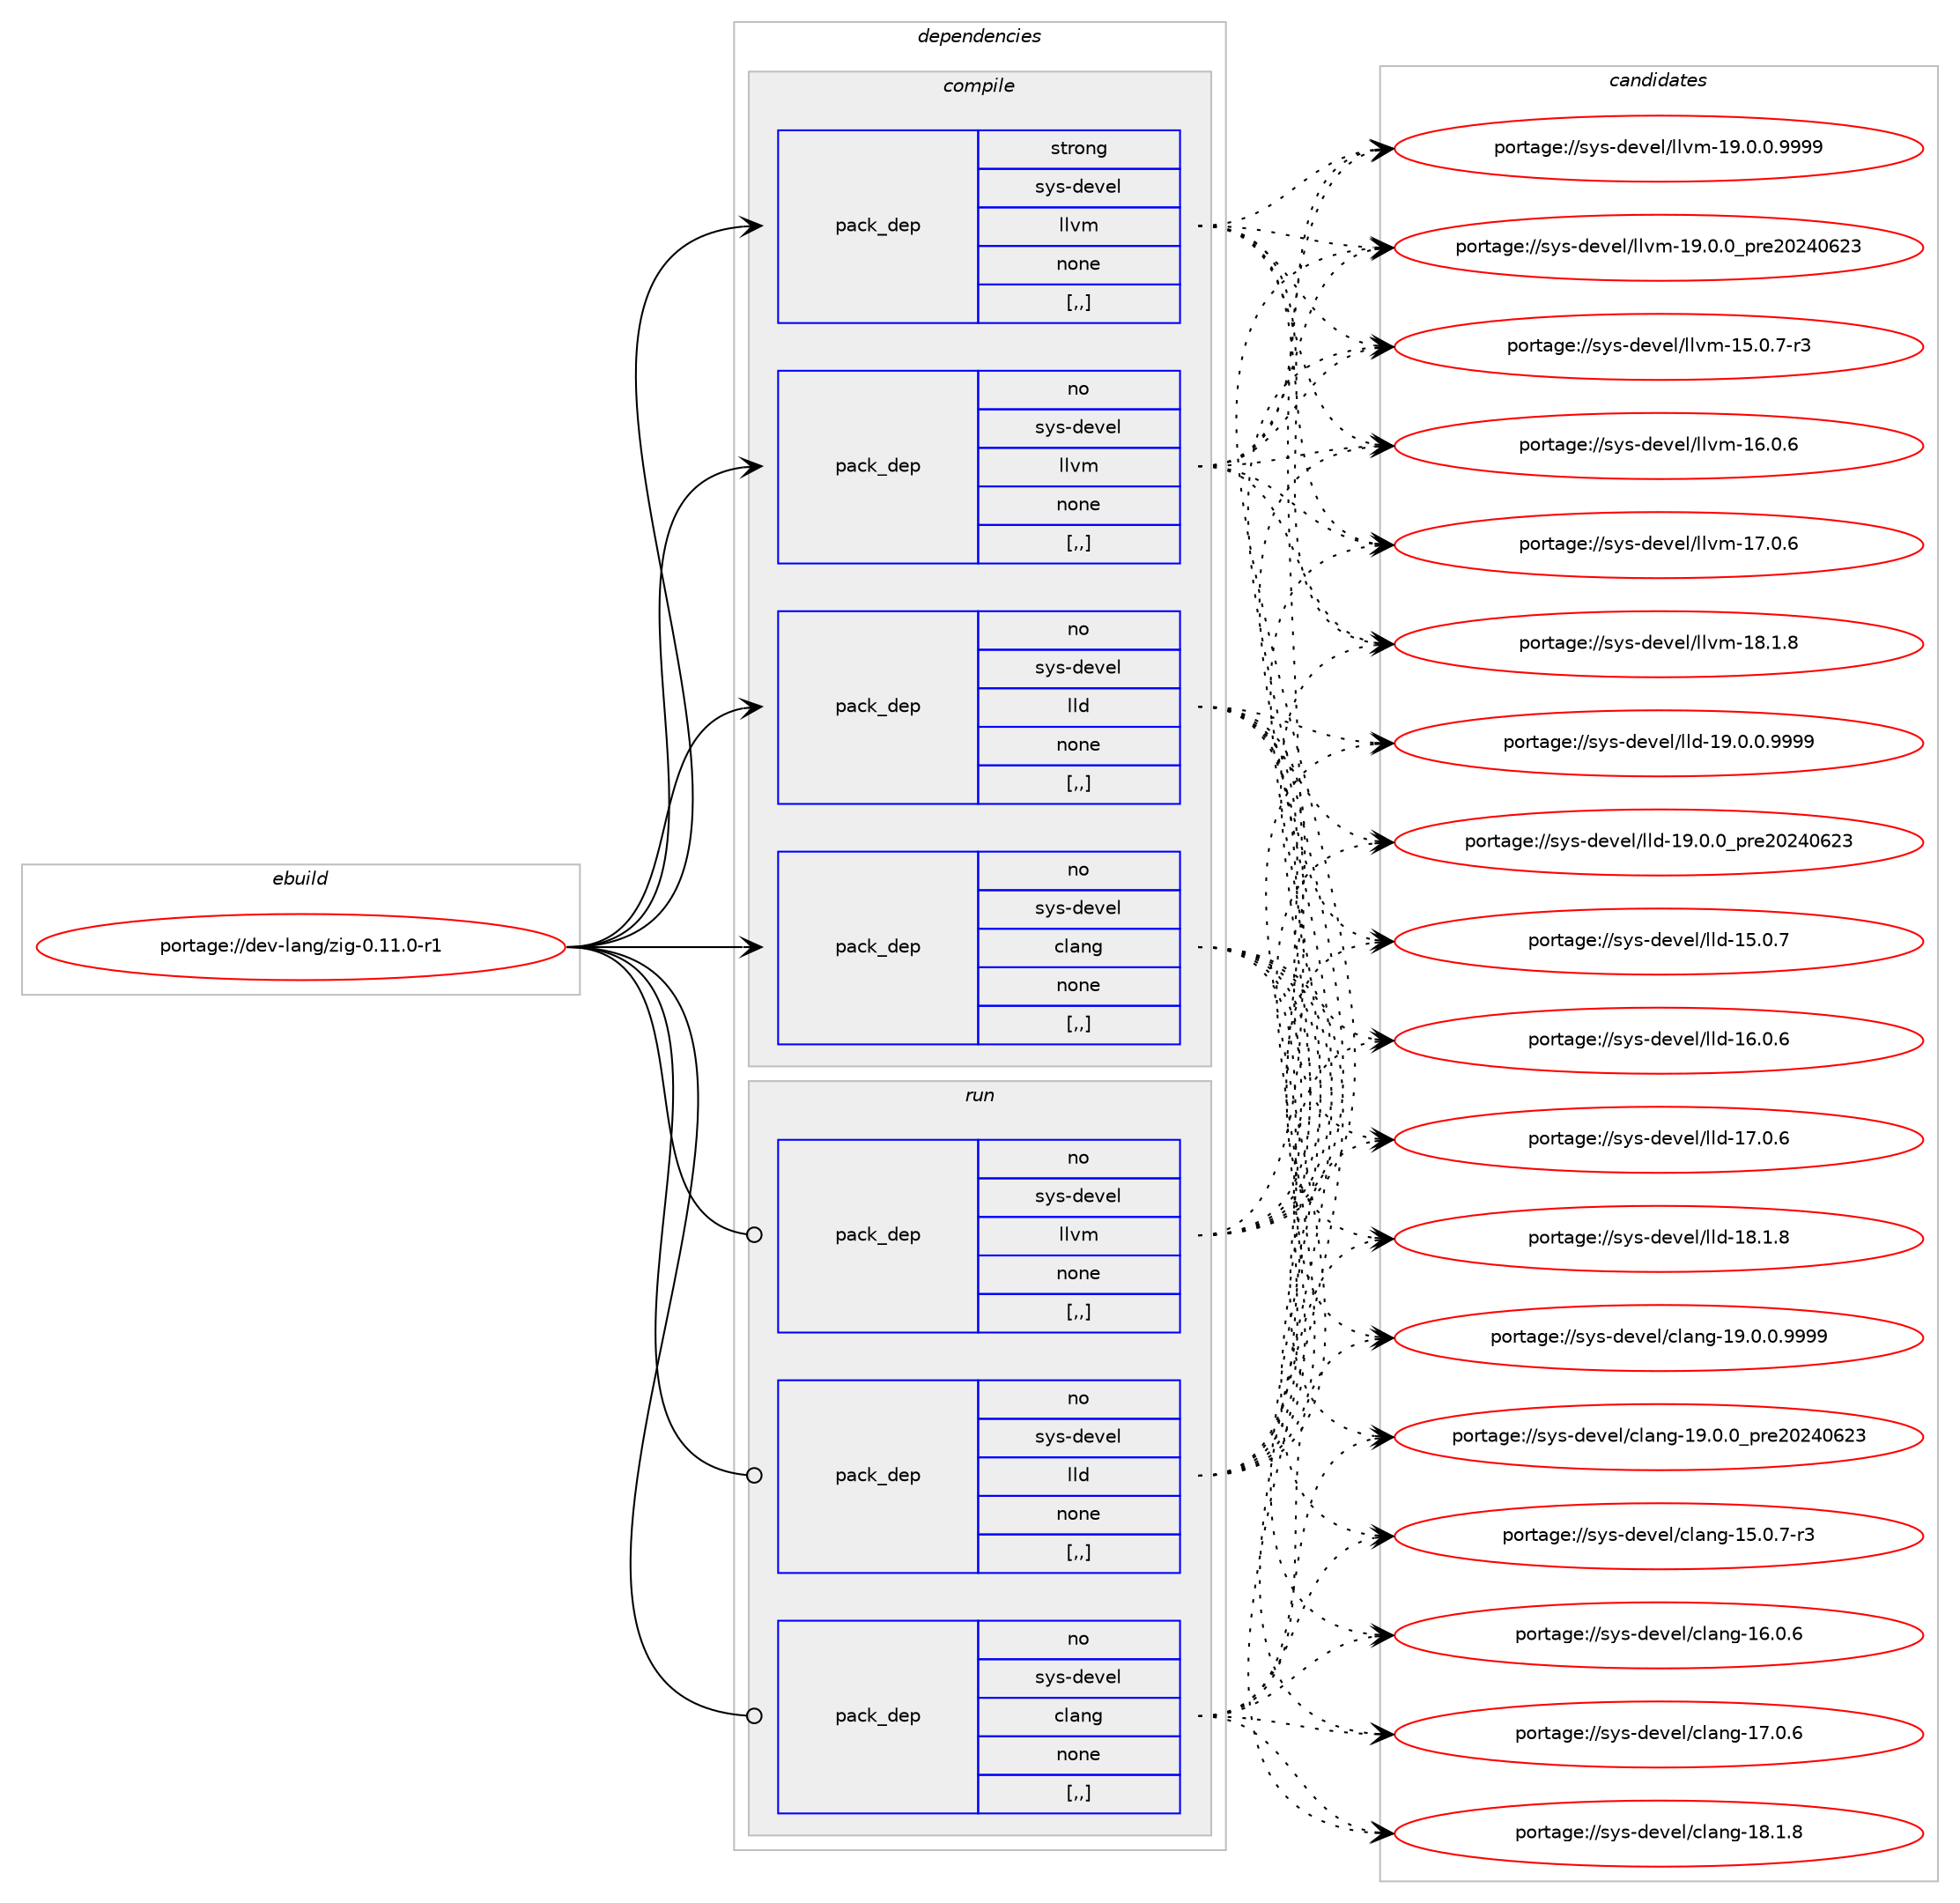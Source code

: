digraph prolog {

# *************
# Graph options
# *************

newrank=true;
concentrate=true;
compound=true;
graph [rankdir=LR,fontname=Helvetica,fontsize=10,ranksep=1.5];#, ranksep=2.5, nodesep=0.2];
edge  [arrowhead=vee];
node  [fontname=Helvetica,fontsize=10];

# **********
# The ebuild
# **********

subgraph cluster_leftcol {
color=gray;
rank=same;
label=<<i>ebuild</i>>;
id [label="portage://dev-lang/zig-0.11.0-r1", color=red, width=4, href="../dev-lang/zig-0.11.0-r1.svg"];
}

# ****************
# The dependencies
# ****************

subgraph cluster_midcol {
color=gray;
label=<<i>dependencies</i>>;
subgraph cluster_compile {
fillcolor="#eeeeee";
style=filled;
label=<<i>compile</i>>;
subgraph pack77300 {
dependency103293 [label=<<TABLE BORDER="0" CELLBORDER="1" CELLSPACING="0" CELLPADDING="4" WIDTH="220"><TR><TD ROWSPAN="6" CELLPADDING="30">pack_dep</TD></TR><TR><TD WIDTH="110">no</TD></TR><TR><TD>sys-devel</TD></TR><TR><TD>clang</TD></TR><TR><TD>none</TD></TR><TR><TD>[,,]</TD></TR></TABLE>>, shape=none, color=blue];
}
id:e -> dependency103293:w [weight=20,style="solid",arrowhead="vee"];
subgraph pack77301 {
dependency103294 [label=<<TABLE BORDER="0" CELLBORDER="1" CELLSPACING="0" CELLPADDING="4" WIDTH="220"><TR><TD ROWSPAN="6" CELLPADDING="30">pack_dep</TD></TR><TR><TD WIDTH="110">no</TD></TR><TR><TD>sys-devel</TD></TR><TR><TD>lld</TD></TR><TR><TD>none</TD></TR><TR><TD>[,,]</TD></TR></TABLE>>, shape=none, color=blue];
}
id:e -> dependency103294:w [weight=20,style="solid",arrowhead="vee"];
subgraph pack77302 {
dependency103295 [label=<<TABLE BORDER="0" CELLBORDER="1" CELLSPACING="0" CELLPADDING="4" WIDTH="220"><TR><TD ROWSPAN="6" CELLPADDING="30">pack_dep</TD></TR><TR><TD WIDTH="110">no</TD></TR><TR><TD>sys-devel</TD></TR><TR><TD>llvm</TD></TR><TR><TD>none</TD></TR><TR><TD>[,,]</TD></TR></TABLE>>, shape=none, color=blue];
}
id:e -> dependency103295:w [weight=20,style="solid",arrowhead="vee"];
subgraph pack77303 {
dependency103296 [label=<<TABLE BORDER="0" CELLBORDER="1" CELLSPACING="0" CELLPADDING="4" WIDTH="220"><TR><TD ROWSPAN="6" CELLPADDING="30">pack_dep</TD></TR><TR><TD WIDTH="110">strong</TD></TR><TR><TD>sys-devel</TD></TR><TR><TD>llvm</TD></TR><TR><TD>none</TD></TR><TR><TD>[,,]</TD></TR></TABLE>>, shape=none, color=blue];
}
id:e -> dependency103296:w [weight=20,style="solid",arrowhead="vee"];
}
subgraph cluster_compileandrun {
fillcolor="#eeeeee";
style=filled;
label=<<i>compile and run</i>>;
}
subgraph cluster_run {
fillcolor="#eeeeee";
style=filled;
label=<<i>run</i>>;
subgraph pack77304 {
dependency103297 [label=<<TABLE BORDER="0" CELLBORDER="1" CELLSPACING="0" CELLPADDING="4" WIDTH="220"><TR><TD ROWSPAN="6" CELLPADDING="30">pack_dep</TD></TR><TR><TD WIDTH="110">no</TD></TR><TR><TD>sys-devel</TD></TR><TR><TD>clang</TD></TR><TR><TD>none</TD></TR><TR><TD>[,,]</TD></TR></TABLE>>, shape=none, color=blue];
}
id:e -> dependency103297:w [weight=20,style="solid",arrowhead="odot"];
subgraph pack77305 {
dependency103298 [label=<<TABLE BORDER="0" CELLBORDER="1" CELLSPACING="0" CELLPADDING="4" WIDTH="220"><TR><TD ROWSPAN="6" CELLPADDING="30">pack_dep</TD></TR><TR><TD WIDTH="110">no</TD></TR><TR><TD>sys-devel</TD></TR><TR><TD>lld</TD></TR><TR><TD>none</TD></TR><TR><TD>[,,]</TD></TR></TABLE>>, shape=none, color=blue];
}
id:e -> dependency103298:w [weight=20,style="solid",arrowhead="odot"];
subgraph pack77306 {
dependency103299 [label=<<TABLE BORDER="0" CELLBORDER="1" CELLSPACING="0" CELLPADDING="4" WIDTH="220"><TR><TD ROWSPAN="6" CELLPADDING="30">pack_dep</TD></TR><TR><TD WIDTH="110">no</TD></TR><TR><TD>sys-devel</TD></TR><TR><TD>llvm</TD></TR><TR><TD>none</TD></TR><TR><TD>[,,]</TD></TR></TABLE>>, shape=none, color=blue];
}
id:e -> dependency103299:w [weight=20,style="solid",arrowhead="odot"];
}
}

# **************
# The candidates
# **************

subgraph cluster_choices {
rank=same;
color=gray;
label=<<i>candidates</i>>;

subgraph choice77300 {
color=black;
nodesep=1;
choice11512111545100101118101108479910897110103454953464846554511451 [label="portage://sys-devel/clang-15.0.7-r3", color=red, width=4,href="../sys-devel/clang-15.0.7-r3.svg"];
choice1151211154510010111810110847991089711010345495446484654 [label="portage://sys-devel/clang-16.0.6", color=red, width=4,href="../sys-devel/clang-16.0.6.svg"];
choice1151211154510010111810110847991089711010345495546484654 [label="portage://sys-devel/clang-17.0.6", color=red, width=4,href="../sys-devel/clang-17.0.6.svg"];
choice1151211154510010111810110847991089711010345495646494656 [label="portage://sys-devel/clang-18.1.8", color=red, width=4,href="../sys-devel/clang-18.1.8.svg"];
choice11512111545100101118101108479910897110103454957464846484657575757 [label="portage://sys-devel/clang-19.0.0.9999", color=red, width=4,href="../sys-devel/clang-19.0.0.9999.svg"];
choice1151211154510010111810110847991089711010345495746484648951121141015048505248545051 [label="portage://sys-devel/clang-19.0.0_pre20240623", color=red, width=4,href="../sys-devel/clang-19.0.0_pre20240623.svg"];
dependency103293:e -> choice11512111545100101118101108479910897110103454953464846554511451:w [style=dotted,weight="100"];
dependency103293:e -> choice1151211154510010111810110847991089711010345495446484654:w [style=dotted,weight="100"];
dependency103293:e -> choice1151211154510010111810110847991089711010345495546484654:w [style=dotted,weight="100"];
dependency103293:e -> choice1151211154510010111810110847991089711010345495646494656:w [style=dotted,weight="100"];
dependency103293:e -> choice11512111545100101118101108479910897110103454957464846484657575757:w [style=dotted,weight="100"];
dependency103293:e -> choice1151211154510010111810110847991089711010345495746484648951121141015048505248545051:w [style=dotted,weight="100"];
}
subgraph choice77301 {
color=black;
nodesep=1;
choice115121115451001011181011084710810810045495346484655 [label="portage://sys-devel/lld-15.0.7", color=red, width=4,href="../sys-devel/lld-15.0.7.svg"];
choice115121115451001011181011084710810810045495446484654 [label="portage://sys-devel/lld-16.0.6", color=red, width=4,href="../sys-devel/lld-16.0.6.svg"];
choice115121115451001011181011084710810810045495546484654 [label="portage://sys-devel/lld-17.0.6", color=red, width=4,href="../sys-devel/lld-17.0.6.svg"];
choice115121115451001011181011084710810810045495646494656 [label="portage://sys-devel/lld-18.1.8", color=red, width=4,href="../sys-devel/lld-18.1.8.svg"];
choice1151211154510010111810110847108108100454957464846484657575757 [label="portage://sys-devel/lld-19.0.0.9999", color=red, width=4,href="../sys-devel/lld-19.0.0.9999.svg"];
choice115121115451001011181011084710810810045495746484648951121141015048505248545051 [label="portage://sys-devel/lld-19.0.0_pre20240623", color=red, width=4,href="../sys-devel/lld-19.0.0_pre20240623.svg"];
dependency103294:e -> choice115121115451001011181011084710810810045495346484655:w [style=dotted,weight="100"];
dependency103294:e -> choice115121115451001011181011084710810810045495446484654:w [style=dotted,weight="100"];
dependency103294:e -> choice115121115451001011181011084710810810045495546484654:w [style=dotted,weight="100"];
dependency103294:e -> choice115121115451001011181011084710810810045495646494656:w [style=dotted,weight="100"];
dependency103294:e -> choice1151211154510010111810110847108108100454957464846484657575757:w [style=dotted,weight="100"];
dependency103294:e -> choice115121115451001011181011084710810810045495746484648951121141015048505248545051:w [style=dotted,weight="100"];
}
subgraph choice77302 {
color=black;
nodesep=1;
choice1151211154510010111810110847108108118109454953464846554511451 [label="portage://sys-devel/llvm-15.0.7-r3", color=red, width=4,href="../sys-devel/llvm-15.0.7-r3.svg"];
choice115121115451001011181011084710810811810945495446484654 [label="portage://sys-devel/llvm-16.0.6", color=red, width=4,href="../sys-devel/llvm-16.0.6.svg"];
choice115121115451001011181011084710810811810945495546484654 [label="portage://sys-devel/llvm-17.0.6", color=red, width=4,href="../sys-devel/llvm-17.0.6.svg"];
choice115121115451001011181011084710810811810945495646494656 [label="portage://sys-devel/llvm-18.1.8", color=red, width=4,href="../sys-devel/llvm-18.1.8.svg"];
choice1151211154510010111810110847108108118109454957464846484657575757 [label="portage://sys-devel/llvm-19.0.0.9999", color=red, width=4,href="../sys-devel/llvm-19.0.0.9999.svg"];
choice115121115451001011181011084710810811810945495746484648951121141015048505248545051 [label="portage://sys-devel/llvm-19.0.0_pre20240623", color=red, width=4,href="../sys-devel/llvm-19.0.0_pre20240623.svg"];
dependency103295:e -> choice1151211154510010111810110847108108118109454953464846554511451:w [style=dotted,weight="100"];
dependency103295:e -> choice115121115451001011181011084710810811810945495446484654:w [style=dotted,weight="100"];
dependency103295:e -> choice115121115451001011181011084710810811810945495546484654:w [style=dotted,weight="100"];
dependency103295:e -> choice115121115451001011181011084710810811810945495646494656:w [style=dotted,weight="100"];
dependency103295:e -> choice1151211154510010111810110847108108118109454957464846484657575757:w [style=dotted,weight="100"];
dependency103295:e -> choice115121115451001011181011084710810811810945495746484648951121141015048505248545051:w [style=dotted,weight="100"];
}
subgraph choice77303 {
color=black;
nodesep=1;
choice1151211154510010111810110847108108118109454953464846554511451 [label="portage://sys-devel/llvm-15.0.7-r3", color=red, width=4,href="../sys-devel/llvm-15.0.7-r3.svg"];
choice115121115451001011181011084710810811810945495446484654 [label="portage://sys-devel/llvm-16.0.6", color=red, width=4,href="../sys-devel/llvm-16.0.6.svg"];
choice115121115451001011181011084710810811810945495546484654 [label="portage://sys-devel/llvm-17.0.6", color=red, width=4,href="../sys-devel/llvm-17.0.6.svg"];
choice115121115451001011181011084710810811810945495646494656 [label="portage://sys-devel/llvm-18.1.8", color=red, width=4,href="../sys-devel/llvm-18.1.8.svg"];
choice1151211154510010111810110847108108118109454957464846484657575757 [label="portage://sys-devel/llvm-19.0.0.9999", color=red, width=4,href="../sys-devel/llvm-19.0.0.9999.svg"];
choice115121115451001011181011084710810811810945495746484648951121141015048505248545051 [label="portage://sys-devel/llvm-19.0.0_pre20240623", color=red, width=4,href="../sys-devel/llvm-19.0.0_pre20240623.svg"];
dependency103296:e -> choice1151211154510010111810110847108108118109454953464846554511451:w [style=dotted,weight="100"];
dependency103296:e -> choice115121115451001011181011084710810811810945495446484654:w [style=dotted,weight="100"];
dependency103296:e -> choice115121115451001011181011084710810811810945495546484654:w [style=dotted,weight="100"];
dependency103296:e -> choice115121115451001011181011084710810811810945495646494656:w [style=dotted,weight="100"];
dependency103296:e -> choice1151211154510010111810110847108108118109454957464846484657575757:w [style=dotted,weight="100"];
dependency103296:e -> choice115121115451001011181011084710810811810945495746484648951121141015048505248545051:w [style=dotted,weight="100"];
}
subgraph choice77304 {
color=black;
nodesep=1;
choice11512111545100101118101108479910897110103454953464846554511451 [label="portage://sys-devel/clang-15.0.7-r3", color=red, width=4,href="../sys-devel/clang-15.0.7-r3.svg"];
choice1151211154510010111810110847991089711010345495446484654 [label="portage://sys-devel/clang-16.0.6", color=red, width=4,href="../sys-devel/clang-16.0.6.svg"];
choice1151211154510010111810110847991089711010345495546484654 [label="portage://sys-devel/clang-17.0.6", color=red, width=4,href="../sys-devel/clang-17.0.6.svg"];
choice1151211154510010111810110847991089711010345495646494656 [label="portage://sys-devel/clang-18.1.8", color=red, width=4,href="../sys-devel/clang-18.1.8.svg"];
choice11512111545100101118101108479910897110103454957464846484657575757 [label="portage://sys-devel/clang-19.0.0.9999", color=red, width=4,href="../sys-devel/clang-19.0.0.9999.svg"];
choice1151211154510010111810110847991089711010345495746484648951121141015048505248545051 [label="portage://sys-devel/clang-19.0.0_pre20240623", color=red, width=4,href="../sys-devel/clang-19.0.0_pre20240623.svg"];
dependency103297:e -> choice11512111545100101118101108479910897110103454953464846554511451:w [style=dotted,weight="100"];
dependency103297:e -> choice1151211154510010111810110847991089711010345495446484654:w [style=dotted,weight="100"];
dependency103297:e -> choice1151211154510010111810110847991089711010345495546484654:w [style=dotted,weight="100"];
dependency103297:e -> choice1151211154510010111810110847991089711010345495646494656:w [style=dotted,weight="100"];
dependency103297:e -> choice11512111545100101118101108479910897110103454957464846484657575757:w [style=dotted,weight="100"];
dependency103297:e -> choice1151211154510010111810110847991089711010345495746484648951121141015048505248545051:w [style=dotted,weight="100"];
}
subgraph choice77305 {
color=black;
nodesep=1;
choice115121115451001011181011084710810810045495346484655 [label="portage://sys-devel/lld-15.0.7", color=red, width=4,href="../sys-devel/lld-15.0.7.svg"];
choice115121115451001011181011084710810810045495446484654 [label="portage://sys-devel/lld-16.0.6", color=red, width=4,href="../sys-devel/lld-16.0.6.svg"];
choice115121115451001011181011084710810810045495546484654 [label="portage://sys-devel/lld-17.0.6", color=red, width=4,href="../sys-devel/lld-17.0.6.svg"];
choice115121115451001011181011084710810810045495646494656 [label="portage://sys-devel/lld-18.1.8", color=red, width=4,href="../sys-devel/lld-18.1.8.svg"];
choice1151211154510010111810110847108108100454957464846484657575757 [label="portage://sys-devel/lld-19.0.0.9999", color=red, width=4,href="../sys-devel/lld-19.0.0.9999.svg"];
choice115121115451001011181011084710810810045495746484648951121141015048505248545051 [label="portage://sys-devel/lld-19.0.0_pre20240623", color=red, width=4,href="../sys-devel/lld-19.0.0_pre20240623.svg"];
dependency103298:e -> choice115121115451001011181011084710810810045495346484655:w [style=dotted,weight="100"];
dependency103298:e -> choice115121115451001011181011084710810810045495446484654:w [style=dotted,weight="100"];
dependency103298:e -> choice115121115451001011181011084710810810045495546484654:w [style=dotted,weight="100"];
dependency103298:e -> choice115121115451001011181011084710810810045495646494656:w [style=dotted,weight="100"];
dependency103298:e -> choice1151211154510010111810110847108108100454957464846484657575757:w [style=dotted,weight="100"];
dependency103298:e -> choice115121115451001011181011084710810810045495746484648951121141015048505248545051:w [style=dotted,weight="100"];
}
subgraph choice77306 {
color=black;
nodesep=1;
choice1151211154510010111810110847108108118109454953464846554511451 [label="portage://sys-devel/llvm-15.0.7-r3", color=red, width=4,href="../sys-devel/llvm-15.0.7-r3.svg"];
choice115121115451001011181011084710810811810945495446484654 [label="portage://sys-devel/llvm-16.0.6", color=red, width=4,href="../sys-devel/llvm-16.0.6.svg"];
choice115121115451001011181011084710810811810945495546484654 [label="portage://sys-devel/llvm-17.0.6", color=red, width=4,href="../sys-devel/llvm-17.0.6.svg"];
choice115121115451001011181011084710810811810945495646494656 [label="portage://sys-devel/llvm-18.1.8", color=red, width=4,href="../sys-devel/llvm-18.1.8.svg"];
choice1151211154510010111810110847108108118109454957464846484657575757 [label="portage://sys-devel/llvm-19.0.0.9999", color=red, width=4,href="../sys-devel/llvm-19.0.0.9999.svg"];
choice115121115451001011181011084710810811810945495746484648951121141015048505248545051 [label="portage://sys-devel/llvm-19.0.0_pre20240623", color=red, width=4,href="../sys-devel/llvm-19.0.0_pre20240623.svg"];
dependency103299:e -> choice1151211154510010111810110847108108118109454953464846554511451:w [style=dotted,weight="100"];
dependency103299:e -> choice115121115451001011181011084710810811810945495446484654:w [style=dotted,weight="100"];
dependency103299:e -> choice115121115451001011181011084710810811810945495546484654:w [style=dotted,weight="100"];
dependency103299:e -> choice115121115451001011181011084710810811810945495646494656:w [style=dotted,weight="100"];
dependency103299:e -> choice1151211154510010111810110847108108118109454957464846484657575757:w [style=dotted,weight="100"];
dependency103299:e -> choice115121115451001011181011084710810811810945495746484648951121141015048505248545051:w [style=dotted,weight="100"];
}
}

}
